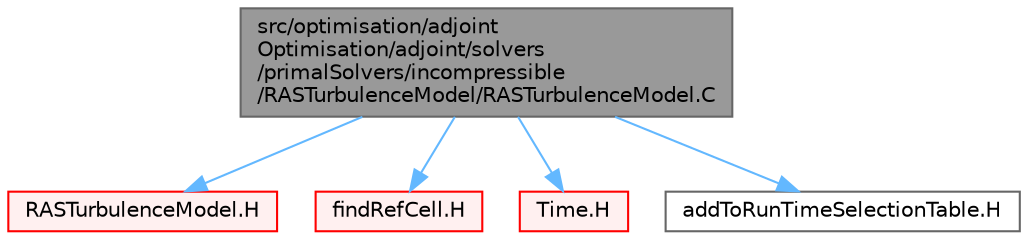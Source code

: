 digraph "src/optimisation/adjointOptimisation/adjoint/solvers/primalSolvers/incompressible/RASTurbulenceModel/RASTurbulenceModel.C"
{
 // LATEX_PDF_SIZE
  bgcolor="transparent";
  edge [fontname=Helvetica,fontsize=10,labelfontname=Helvetica,labelfontsize=10];
  node [fontname=Helvetica,fontsize=10,shape=box,height=0.2,width=0.4];
  Node1 [id="Node000001",label="src/optimisation/adjoint\lOptimisation/adjoint/solvers\l/primalSolvers/incompressible\l/RASTurbulenceModel/RASTurbulenceModel.C",height=0.2,width=0.4,color="gray40", fillcolor="grey60", style="filled", fontcolor="black",tooltip=" "];
  Node1 -> Node2 [id="edge1_Node000001_Node000002",color="steelblue1",style="solid",tooltip=" "];
  Node2 [id="Node000002",label="RASTurbulenceModel.H",height=0.2,width=0.4,color="red", fillcolor="#FFF0F0", style="filled",URL="$RASTurbulenceModel_8H.html",tooltip=" "];
  Node1 -> Node428 [id="edge2_Node000001_Node000428",color="steelblue1",style="solid",tooltip=" "];
  Node428 [id="Node000428",label="findRefCell.H",height=0.2,width=0.4,color="red", fillcolor="#FFF0F0", style="filled",URL="$findRefCell_8H.html",tooltip="Find the reference cell nearest (in index) to the given cell but which is not on a cyclic,..."];
  Node1 -> Node429 [id="edge3_Node000001_Node000429",color="steelblue1",style="solid",tooltip=" "];
  Node429 [id="Node000429",label="Time.H",height=0.2,width=0.4,color="red", fillcolor="#FFF0F0", style="filled",URL="$Time_8H.html",tooltip=" "];
  Node1 -> Node455 [id="edge4_Node000001_Node000455",color="steelblue1",style="solid",tooltip=" "];
  Node455 [id="Node000455",label="addToRunTimeSelectionTable.H",height=0.2,width=0.4,color="grey40", fillcolor="white", style="filled",URL="$addToRunTimeSelectionTable_8H.html",tooltip="Macros for easy insertion into run-time selection tables."];
}
